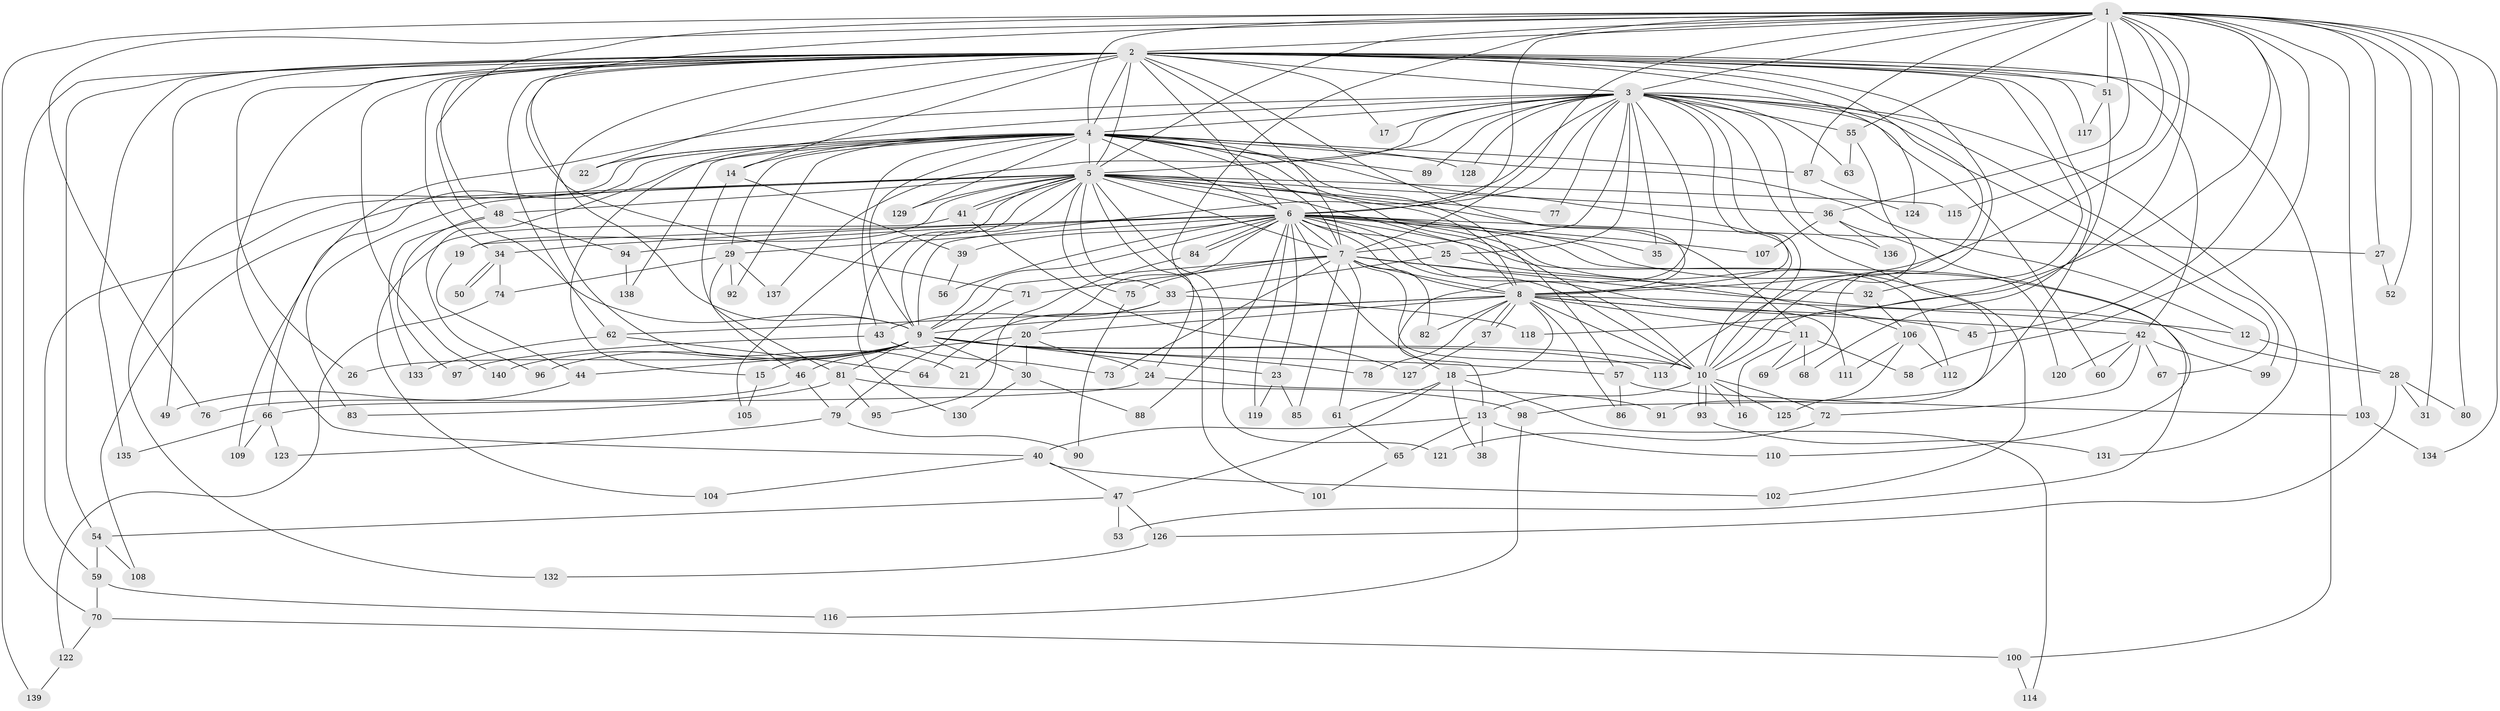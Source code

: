 // coarse degree distribution, {25: 0.018691588785046728, 36: 0.009345794392523364, 28: 0.009345794392523364, 27: 0.018691588785046728, 23: 0.009345794392523364, 18: 0.009345794392523364, 13: 0.009345794392523364, 3: 0.19626168224299065, 4: 0.12149532710280374, 2: 0.4672897196261682, 6: 0.028037383177570093, 5: 0.08411214953271028, 7: 0.009345794392523364, 1: 0.009345794392523364}
// Generated by graph-tools (version 1.1) at 2025/51/02/27/25 19:51:43]
// undirected, 140 vertices, 305 edges
graph export_dot {
graph [start="1"]
  node [color=gray90,style=filled];
  1;
  2;
  3;
  4;
  5;
  6;
  7;
  8;
  9;
  10;
  11;
  12;
  13;
  14;
  15;
  16;
  17;
  18;
  19;
  20;
  21;
  22;
  23;
  24;
  25;
  26;
  27;
  28;
  29;
  30;
  31;
  32;
  33;
  34;
  35;
  36;
  37;
  38;
  39;
  40;
  41;
  42;
  43;
  44;
  45;
  46;
  47;
  48;
  49;
  50;
  51;
  52;
  53;
  54;
  55;
  56;
  57;
  58;
  59;
  60;
  61;
  62;
  63;
  64;
  65;
  66;
  67;
  68;
  69;
  70;
  71;
  72;
  73;
  74;
  75;
  76;
  77;
  78;
  79;
  80;
  81;
  82;
  83;
  84;
  85;
  86;
  87;
  88;
  89;
  90;
  91;
  92;
  93;
  94;
  95;
  96;
  97;
  98;
  99;
  100;
  101;
  102;
  103;
  104;
  105;
  106;
  107;
  108;
  109;
  110;
  111;
  112;
  113;
  114;
  115;
  116;
  117;
  118;
  119;
  120;
  121;
  122;
  123;
  124;
  125;
  126;
  127;
  128;
  129;
  130;
  131;
  132;
  133;
  134;
  135;
  136;
  137;
  138;
  139;
  140;
  1 -- 2;
  1 -- 3;
  1 -- 4;
  1 -- 5;
  1 -- 6;
  1 -- 7;
  1 -- 8;
  1 -- 9;
  1 -- 10;
  1 -- 24;
  1 -- 27;
  1 -- 31;
  1 -- 36;
  1 -- 45;
  1 -- 51;
  1 -- 52;
  1 -- 55;
  1 -- 58;
  1 -- 71;
  1 -- 76;
  1 -- 80;
  1 -- 87;
  1 -- 103;
  1 -- 115;
  1 -- 118;
  1 -- 134;
  1 -- 139;
  2 -- 3;
  2 -- 4;
  2 -- 5;
  2 -- 6;
  2 -- 7;
  2 -- 8;
  2 -- 9;
  2 -- 10;
  2 -- 14;
  2 -- 17;
  2 -- 21;
  2 -- 22;
  2 -- 26;
  2 -- 32;
  2 -- 34;
  2 -- 40;
  2 -- 42;
  2 -- 48;
  2 -- 49;
  2 -- 51;
  2 -- 54;
  2 -- 62;
  2 -- 69;
  2 -- 70;
  2 -- 98;
  2 -- 100;
  2 -- 117;
  2 -- 124;
  2 -- 135;
  2 -- 140;
  3 -- 4;
  3 -- 5;
  3 -- 6;
  3 -- 7;
  3 -- 8;
  3 -- 9;
  3 -- 10;
  3 -- 13;
  3 -- 15;
  3 -- 17;
  3 -- 25;
  3 -- 35;
  3 -- 55;
  3 -- 60;
  3 -- 63;
  3 -- 66;
  3 -- 67;
  3 -- 77;
  3 -- 89;
  3 -- 91;
  3 -- 99;
  3 -- 128;
  3 -- 131;
  3 -- 136;
  3 -- 137;
  4 -- 5;
  4 -- 6;
  4 -- 7;
  4 -- 8;
  4 -- 9;
  4 -- 10;
  4 -- 12;
  4 -- 14;
  4 -- 22;
  4 -- 29;
  4 -- 43;
  4 -- 57;
  4 -- 87;
  4 -- 89;
  4 -- 92;
  4 -- 96;
  4 -- 109;
  4 -- 128;
  4 -- 129;
  4 -- 132;
  4 -- 138;
  5 -- 6;
  5 -- 7;
  5 -- 8;
  5 -- 9;
  5 -- 10;
  5 -- 11;
  5 -- 19;
  5 -- 33;
  5 -- 36;
  5 -- 41;
  5 -- 41;
  5 -- 48;
  5 -- 59;
  5 -- 75;
  5 -- 77;
  5 -- 83;
  5 -- 101;
  5 -- 105;
  5 -- 108;
  5 -- 115;
  5 -- 121;
  5 -- 129;
  5 -- 130;
  6 -- 7;
  6 -- 8;
  6 -- 9;
  6 -- 10;
  6 -- 18;
  6 -- 19;
  6 -- 20;
  6 -- 23;
  6 -- 25;
  6 -- 27;
  6 -- 29;
  6 -- 34;
  6 -- 35;
  6 -- 39;
  6 -- 53;
  6 -- 56;
  6 -- 84;
  6 -- 84;
  6 -- 88;
  6 -- 94;
  6 -- 102;
  6 -- 107;
  6 -- 111;
  6 -- 112;
  6 -- 119;
  6 -- 120;
  7 -- 8;
  7 -- 9;
  7 -- 10;
  7 -- 28;
  7 -- 32;
  7 -- 61;
  7 -- 71;
  7 -- 73;
  7 -- 75;
  7 -- 82;
  7 -- 85;
  8 -- 9;
  8 -- 10;
  8 -- 11;
  8 -- 12;
  8 -- 18;
  8 -- 20;
  8 -- 37;
  8 -- 37;
  8 -- 42;
  8 -- 45;
  8 -- 62;
  8 -- 78;
  8 -- 82;
  8 -- 86;
  9 -- 10;
  9 -- 15;
  9 -- 23;
  9 -- 26;
  9 -- 30;
  9 -- 46;
  9 -- 57;
  9 -- 78;
  9 -- 81;
  9 -- 96;
  9 -- 113;
  9 -- 140;
  10 -- 13;
  10 -- 16;
  10 -- 72;
  10 -- 93;
  10 -- 93;
  10 -- 125;
  11 -- 16;
  11 -- 58;
  11 -- 68;
  11 -- 69;
  12 -- 28;
  13 -- 38;
  13 -- 40;
  13 -- 65;
  13 -- 110;
  14 -- 39;
  14 -- 81;
  15 -- 105;
  18 -- 38;
  18 -- 47;
  18 -- 61;
  18 -- 114;
  19 -- 44;
  20 -- 21;
  20 -- 24;
  20 -- 30;
  20 -- 44;
  23 -- 85;
  23 -- 119;
  24 -- 66;
  24 -- 91;
  25 -- 33;
  25 -- 106;
  27 -- 52;
  28 -- 31;
  28 -- 80;
  28 -- 126;
  29 -- 46;
  29 -- 74;
  29 -- 92;
  29 -- 137;
  30 -- 88;
  30 -- 130;
  32 -- 106;
  33 -- 43;
  33 -- 64;
  33 -- 118;
  34 -- 50;
  34 -- 50;
  34 -- 74;
  36 -- 107;
  36 -- 110;
  36 -- 136;
  37 -- 127;
  39 -- 56;
  40 -- 47;
  40 -- 102;
  40 -- 104;
  41 -- 104;
  41 -- 127;
  42 -- 60;
  42 -- 67;
  42 -- 72;
  42 -- 99;
  42 -- 120;
  43 -- 73;
  43 -- 97;
  44 -- 49;
  46 -- 76;
  46 -- 79;
  47 -- 53;
  47 -- 54;
  47 -- 126;
  48 -- 94;
  48 -- 97;
  48 -- 133;
  51 -- 68;
  51 -- 117;
  54 -- 59;
  54 -- 108;
  55 -- 63;
  55 -- 113;
  57 -- 86;
  57 -- 103;
  59 -- 70;
  59 -- 116;
  61 -- 65;
  62 -- 64;
  62 -- 133;
  65 -- 101;
  66 -- 109;
  66 -- 123;
  66 -- 135;
  70 -- 100;
  70 -- 122;
  71 -- 79;
  72 -- 121;
  74 -- 122;
  75 -- 90;
  79 -- 90;
  79 -- 123;
  81 -- 83;
  81 -- 95;
  81 -- 98;
  84 -- 95;
  87 -- 124;
  93 -- 131;
  94 -- 138;
  98 -- 116;
  100 -- 114;
  103 -- 134;
  106 -- 111;
  106 -- 112;
  106 -- 125;
  122 -- 139;
  126 -- 132;
}
